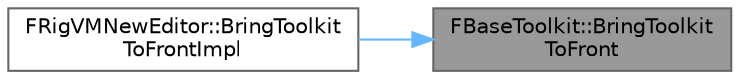 digraph "FBaseToolkit::BringToolkitToFront"
{
 // INTERACTIVE_SVG=YES
 // LATEX_PDF_SIZE
  bgcolor="transparent";
  edge [fontname=Helvetica,fontsize=10,labelfontname=Helvetica,labelfontsize=10];
  node [fontname=Helvetica,fontsize=10,shape=box,height=0.2,width=0.4];
  rankdir="RL";
  Node1 [id="Node000001",label="FBaseToolkit::BringToolkit\lToFront",height=0.2,width=0.4,color="gray40", fillcolor="grey60", style="filled", fontcolor="black",tooltip=" "];
  Node1 -> Node2 [id="edge1_Node000001_Node000002",dir="back",color="steelblue1",style="solid",tooltip=" "];
  Node2 [id="Node000002",label="FRigVMNewEditor::BringToolkit\lToFrontImpl",height=0.2,width=0.4,color="grey40", fillcolor="white", style="filled",URL="$d0/d32/classFRigVMNewEditor.html#a5d89ef9a60a16f783d27378a9ebdd409",tooltip=" "];
}
